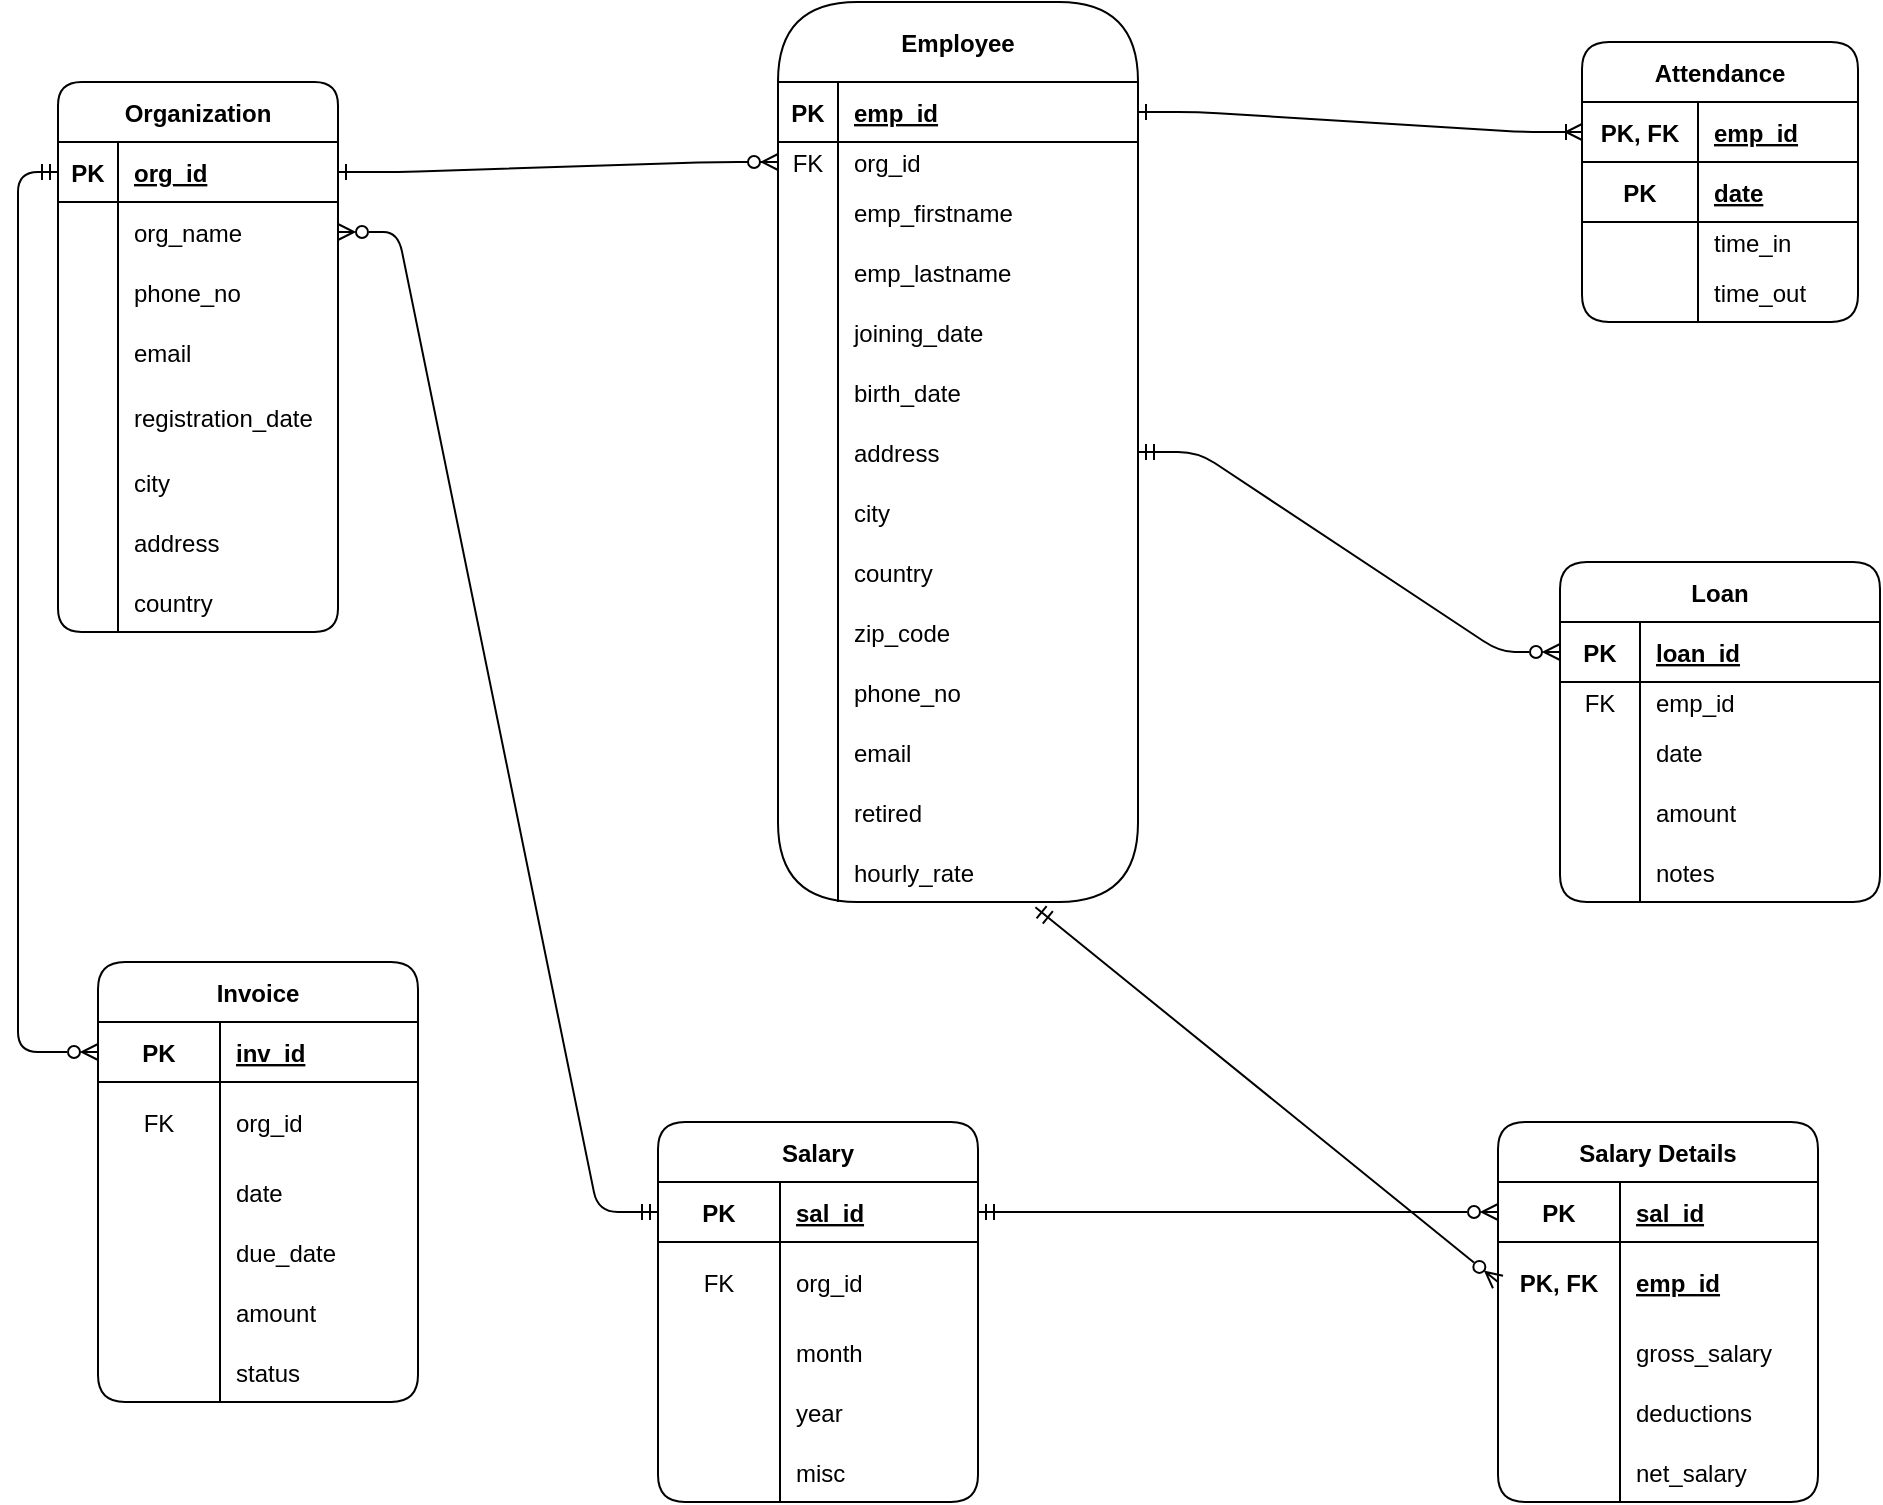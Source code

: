 <mxfile>
    <diagram id="R2lEEEUBdFMjLlhIrx00" name="Page-1">
        <mxGraphModel dx="1480" dy="910" grid="1" gridSize="20" guides="1" tooltips="1" connect="1" arrows="1" fold="1" page="1" pageScale="1" pageWidth="1100" pageHeight="850" background="none" math="0" shadow="0" extFonts="Permanent Marker^https://fonts.googleapis.com/css?family=Permanent+Marker">
            <root>
                <mxCell id="0"/>
                <mxCell id="1" parent="0"/>
                <mxCell id="C-vyLk0tnHw3VtMMgP7b-1" value="" style="endArrow=ERzeroToMany;startArrow=ERone;endFill=1;startFill=0;rounded=1;edgeStyle=entityRelationEdgeStyle;" parent="1" source="C-vyLk0tnHw3VtMMgP7b-24" target="C-vyLk0tnHw3VtMMgP7b-6" edge="1">
                    <mxGeometry width="100" height="100" relative="1" as="geometry">
                        <mxPoint x="340" y="720" as="sourcePoint"/>
                        <mxPoint x="440" y="620" as="targetPoint"/>
                    </mxGeometry>
                </mxCell>
                <object label="Employee" emp_lastname="" id="C-vyLk0tnHw3VtMMgP7b-2">
                    <mxCell style="shape=table;startSize=40;container=1;collapsible=1;childLayout=tableLayout;fixedRows=1;rowLines=0;fontStyle=1;align=center;resizeLast=1;rounded=1;arcSize=33;" parent="1" vertex="1">
                        <mxGeometry x="400" y="60" width="180" height="450" as="geometry">
                            <mxRectangle x="370" y="120" width="150" height="40" as="alternateBounds"/>
                        </mxGeometry>
                    </mxCell>
                </object>
                <mxCell id="C-vyLk0tnHw3VtMMgP7b-3" value="" style="shape=partialRectangle;collapsible=0;dropTarget=0;pointerEvents=0;fillColor=none;points=[[0,0.5],[1,0.5]];portConstraint=eastwest;top=0;left=0;right=0;bottom=1;rounded=1;" parent="C-vyLk0tnHw3VtMMgP7b-2" vertex="1">
                    <mxGeometry y="40" width="180" height="30" as="geometry"/>
                </mxCell>
                <mxCell id="C-vyLk0tnHw3VtMMgP7b-4" value="PK" style="shape=partialRectangle;overflow=hidden;connectable=0;fillColor=none;top=0;left=0;bottom=0;right=0;fontStyle=1;rounded=1;" parent="C-vyLk0tnHw3VtMMgP7b-3" vertex="1">
                    <mxGeometry width="30" height="30" as="geometry">
                        <mxRectangle width="30" height="30" as="alternateBounds"/>
                    </mxGeometry>
                </mxCell>
                <mxCell id="C-vyLk0tnHw3VtMMgP7b-5" value="emp_id" style="shape=partialRectangle;overflow=hidden;connectable=0;fillColor=none;top=0;left=0;bottom=0;right=0;align=left;spacingLeft=6;fontStyle=5;rounded=1;" parent="C-vyLk0tnHw3VtMMgP7b-3" vertex="1">
                    <mxGeometry x="30" width="150" height="30" as="geometry">
                        <mxRectangle width="150" height="30" as="alternateBounds"/>
                    </mxGeometry>
                </mxCell>
                <mxCell id="C-vyLk0tnHw3VtMMgP7b-6" value="" style="shape=partialRectangle;collapsible=0;dropTarget=0;pointerEvents=0;fillColor=none;points=[[0,0.5],[1,0.5]];portConstraint=eastwest;top=0;left=0;right=0;bottom=0;rounded=1;" parent="C-vyLk0tnHw3VtMMgP7b-2" vertex="1">
                    <mxGeometry y="70" width="180" height="20" as="geometry"/>
                </mxCell>
                <mxCell id="C-vyLk0tnHw3VtMMgP7b-7" value="FK" style="shape=partialRectangle;overflow=hidden;connectable=0;fillColor=none;top=0;left=0;bottom=0;right=0;rounded=1;" parent="C-vyLk0tnHw3VtMMgP7b-6" vertex="1">
                    <mxGeometry width="30" height="20" as="geometry">
                        <mxRectangle width="30" height="20" as="alternateBounds"/>
                    </mxGeometry>
                </mxCell>
                <mxCell id="C-vyLk0tnHw3VtMMgP7b-8" value="org_id" style="shape=partialRectangle;overflow=hidden;connectable=0;fillColor=none;top=0;left=0;bottom=0;right=0;align=left;spacingLeft=6;rounded=1;" parent="C-vyLk0tnHw3VtMMgP7b-6" vertex="1">
                    <mxGeometry x="30" width="150" height="20" as="geometry">
                        <mxRectangle width="150" height="20" as="alternateBounds"/>
                    </mxGeometry>
                </mxCell>
                <mxCell id="C-vyLk0tnHw3VtMMgP7b-9" value="" style="shape=partialRectangle;collapsible=0;dropTarget=0;pointerEvents=0;fillColor=none;points=[[0,0.5],[1,0.5]];portConstraint=eastwest;top=0;left=0;right=0;bottom=0;rounded=1;" parent="C-vyLk0tnHw3VtMMgP7b-2" vertex="1">
                    <mxGeometry y="90" width="180" height="30" as="geometry"/>
                </mxCell>
                <mxCell id="C-vyLk0tnHw3VtMMgP7b-10" value="" style="shape=partialRectangle;overflow=hidden;connectable=0;fillColor=none;top=0;left=0;bottom=0;right=0;rounded=1;" parent="C-vyLk0tnHw3VtMMgP7b-9" vertex="1">
                    <mxGeometry width="30" height="30" as="geometry">
                        <mxRectangle width="30" height="30" as="alternateBounds"/>
                    </mxGeometry>
                </mxCell>
                <mxCell id="C-vyLk0tnHw3VtMMgP7b-11" value="emp_firstname" style="shape=partialRectangle;overflow=hidden;connectable=0;fillColor=none;top=0;left=0;bottom=0;right=0;align=left;spacingLeft=6;rounded=1;" parent="C-vyLk0tnHw3VtMMgP7b-9" vertex="1">
                    <mxGeometry x="30" width="150" height="30" as="geometry">
                        <mxRectangle width="150" height="30" as="alternateBounds"/>
                    </mxGeometry>
                </mxCell>
                <mxCell id="13" value="" style="shape=partialRectangle;collapsible=0;dropTarget=0;pointerEvents=0;fillColor=none;points=[[0,0.5],[1,0.5]];portConstraint=eastwest;top=0;left=0;right=0;bottom=0;rounded=1;" parent="C-vyLk0tnHw3VtMMgP7b-2" vertex="1">
                    <mxGeometry y="120" width="180" height="30" as="geometry"/>
                </mxCell>
                <mxCell id="14" value="" style="shape=partialRectangle;overflow=hidden;connectable=0;fillColor=none;top=0;left=0;bottom=0;right=0;rounded=1;" parent="13" vertex="1">
                    <mxGeometry width="30" height="30" as="geometry">
                        <mxRectangle width="30" height="30" as="alternateBounds"/>
                    </mxGeometry>
                </mxCell>
                <mxCell id="15" value="emp_lastname" style="shape=partialRectangle;overflow=hidden;connectable=0;fillColor=none;top=0;left=0;bottom=0;right=0;align=left;spacingLeft=6;rounded=1;" parent="13" vertex="1">
                    <mxGeometry x="30" width="150" height="30" as="geometry">
                        <mxRectangle width="150" height="30" as="alternateBounds"/>
                    </mxGeometry>
                </mxCell>
                <mxCell id="16" value="" style="shape=partialRectangle;collapsible=0;dropTarget=0;pointerEvents=0;fillColor=none;points=[[0,0.5],[1,0.5]];portConstraint=eastwest;top=0;left=0;right=0;bottom=0;rounded=1;" parent="C-vyLk0tnHw3VtMMgP7b-2" vertex="1">
                    <mxGeometry y="150" width="180" height="30" as="geometry"/>
                </mxCell>
                <mxCell id="17" value="" style="shape=partialRectangle;overflow=hidden;connectable=0;fillColor=none;top=0;left=0;bottom=0;right=0;rounded=1;" parent="16" vertex="1">
                    <mxGeometry width="30" height="30" as="geometry">
                        <mxRectangle width="30" height="30" as="alternateBounds"/>
                    </mxGeometry>
                </mxCell>
                <mxCell id="18" value="joining_date" style="shape=partialRectangle;overflow=hidden;connectable=0;fillColor=none;top=0;left=0;bottom=0;right=0;align=left;spacingLeft=6;rounded=1;" parent="16" vertex="1">
                    <mxGeometry x="30" width="150" height="30" as="geometry">
                        <mxRectangle width="150" height="30" as="alternateBounds"/>
                    </mxGeometry>
                </mxCell>
                <mxCell id="19" value="" style="shape=partialRectangle;collapsible=0;dropTarget=0;pointerEvents=0;fillColor=none;points=[[0,0.5],[1,0.5]];portConstraint=eastwest;top=0;left=0;right=0;bottom=0;rounded=1;" parent="C-vyLk0tnHw3VtMMgP7b-2" vertex="1">
                    <mxGeometry y="180" width="180" height="30" as="geometry"/>
                </mxCell>
                <mxCell id="20" value="" style="shape=partialRectangle;overflow=hidden;connectable=0;fillColor=none;top=0;left=0;bottom=0;right=0;rounded=1;" parent="19" vertex="1">
                    <mxGeometry width="30" height="30" as="geometry">
                        <mxRectangle width="30" height="30" as="alternateBounds"/>
                    </mxGeometry>
                </mxCell>
                <mxCell id="21" value="birth_date" style="shape=partialRectangle;overflow=hidden;connectable=0;fillColor=none;top=0;left=0;bottom=0;right=0;align=left;spacingLeft=6;rounded=1;" parent="19" vertex="1">
                    <mxGeometry x="30" width="150" height="30" as="geometry">
                        <mxRectangle width="150" height="30" as="alternateBounds"/>
                    </mxGeometry>
                </mxCell>
                <mxCell id="22" value="" style="shape=partialRectangle;collapsible=0;dropTarget=0;pointerEvents=0;fillColor=none;points=[[0,0.5],[1,0.5]];portConstraint=eastwest;top=0;left=0;right=0;bottom=0;rounded=1;" parent="C-vyLk0tnHw3VtMMgP7b-2" vertex="1">
                    <mxGeometry y="210" width="180" height="30" as="geometry"/>
                </mxCell>
                <mxCell id="23" value="" style="shape=partialRectangle;overflow=hidden;connectable=0;fillColor=none;top=0;left=0;bottom=0;right=0;rounded=1;" parent="22" vertex="1">
                    <mxGeometry width="30" height="30" as="geometry">
                        <mxRectangle width="30" height="30" as="alternateBounds"/>
                    </mxGeometry>
                </mxCell>
                <mxCell id="24" value="address" style="shape=partialRectangle;overflow=hidden;connectable=0;fillColor=none;top=0;left=0;bottom=0;right=0;align=left;spacingLeft=6;rounded=1;" parent="22" vertex="1">
                    <mxGeometry x="30" width="150" height="30" as="geometry">
                        <mxRectangle width="150" height="30" as="alternateBounds"/>
                    </mxGeometry>
                </mxCell>
                <mxCell id="25" value="" style="shape=partialRectangle;collapsible=0;dropTarget=0;pointerEvents=0;fillColor=none;points=[[0,0.5],[1,0.5]];portConstraint=eastwest;top=0;left=0;right=0;bottom=0;rounded=1;" parent="C-vyLk0tnHw3VtMMgP7b-2" vertex="1">
                    <mxGeometry y="240" width="180" height="30" as="geometry"/>
                </mxCell>
                <mxCell id="26" value="" style="shape=partialRectangle;overflow=hidden;connectable=0;fillColor=none;top=0;left=0;bottom=0;right=0;rounded=1;" parent="25" vertex="1">
                    <mxGeometry width="30" height="30" as="geometry">
                        <mxRectangle width="30" height="30" as="alternateBounds"/>
                    </mxGeometry>
                </mxCell>
                <mxCell id="27" value="city" style="shape=partialRectangle;overflow=hidden;connectable=0;fillColor=none;top=0;left=0;bottom=0;right=0;align=left;spacingLeft=6;rounded=1;" parent="25" vertex="1">
                    <mxGeometry x="30" width="150" height="30" as="geometry">
                        <mxRectangle width="150" height="30" as="alternateBounds"/>
                    </mxGeometry>
                </mxCell>
                <mxCell id="28" value="" style="shape=partialRectangle;collapsible=0;dropTarget=0;pointerEvents=0;fillColor=none;points=[[0,0.5],[1,0.5]];portConstraint=eastwest;top=0;left=0;right=0;bottom=0;rounded=1;" parent="C-vyLk0tnHw3VtMMgP7b-2" vertex="1">
                    <mxGeometry y="270" width="180" height="30" as="geometry"/>
                </mxCell>
                <mxCell id="29" value="" style="shape=partialRectangle;overflow=hidden;connectable=0;fillColor=none;top=0;left=0;bottom=0;right=0;rounded=1;" parent="28" vertex="1">
                    <mxGeometry width="30" height="30" as="geometry">
                        <mxRectangle width="30" height="30" as="alternateBounds"/>
                    </mxGeometry>
                </mxCell>
                <mxCell id="30" value="country" style="shape=partialRectangle;overflow=hidden;connectable=0;fillColor=none;top=0;left=0;bottom=0;right=0;align=left;spacingLeft=6;rounded=1;" parent="28" vertex="1">
                    <mxGeometry x="30" width="150" height="30" as="geometry">
                        <mxRectangle width="150" height="30" as="alternateBounds"/>
                    </mxGeometry>
                </mxCell>
                <mxCell id="31" value="" style="shape=partialRectangle;collapsible=0;dropTarget=0;pointerEvents=0;fillColor=none;points=[[0,0.5],[1,0.5]];portConstraint=eastwest;top=0;left=0;right=0;bottom=0;rounded=1;" parent="C-vyLk0tnHw3VtMMgP7b-2" vertex="1">
                    <mxGeometry y="300" width="180" height="30" as="geometry"/>
                </mxCell>
                <mxCell id="32" value="" style="shape=partialRectangle;overflow=hidden;connectable=0;fillColor=none;top=0;left=0;bottom=0;right=0;rounded=1;" parent="31" vertex="1">
                    <mxGeometry width="30" height="30" as="geometry">
                        <mxRectangle width="30" height="30" as="alternateBounds"/>
                    </mxGeometry>
                </mxCell>
                <mxCell id="33" value="zip_code" style="shape=partialRectangle;overflow=hidden;connectable=0;fillColor=none;top=0;left=0;bottom=0;right=0;align=left;spacingLeft=6;rounded=1;" parent="31" vertex="1">
                    <mxGeometry x="30" width="150" height="30" as="geometry">
                        <mxRectangle width="150" height="30" as="alternateBounds"/>
                    </mxGeometry>
                </mxCell>
                <mxCell id="50" style="shape=partialRectangle;collapsible=0;dropTarget=0;pointerEvents=0;fillColor=none;points=[[0,0.5],[1,0.5]];portConstraint=eastwest;top=0;left=0;right=0;bottom=0;rounded=1;" parent="C-vyLk0tnHw3VtMMgP7b-2" vertex="1">
                    <mxGeometry y="330" width="180" height="30" as="geometry"/>
                </mxCell>
                <mxCell id="51" style="shape=partialRectangle;overflow=hidden;connectable=0;fillColor=none;top=0;left=0;bottom=0;right=0;rounded=1;" parent="50" vertex="1">
                    <mxGeometry width="30" height="30" as="geometry">
                        <mxRectangle width="30" height="30" as="alternateBounds"/>
                    </mxGeometry>
                </mxCell>
                <mxCell id="52" value="phone_no" style="shape=partialRectangle;overflow=hidden;connectable=0;fillColor=none;top=0;left=0;bottom=0;right=0;align=left;spacingLeft=6;rounded=1;" parent="50" vertex="1">
                    <mxGeometry x="30" width="150" height="30" as="geometry">
                        <mxRectangle width="150" height="30" as="alternateBounds"/>
                    </mxGeometry>
                </mxCell>
                <mxCell id="53" style="shape=partialRectangle;collapsible=0;dropTarget=0;pointerEvents=0;fillColor=none;points=[[0,0.5],[1,0.5]];portConstraint=eastwest;top=0;left=0;right=0;bottom=0;rounded=1;" parent="C-vyLk0tnHw3VtMMgP7b-2" vertex="1">
                    <mxGeometry y="360" width="180" height="30" as="geometry"/>
                </mxCell>
                <mxCell id="54" style="shape=partialRectangle;overflow=hidden;connectable=0;fillColor=none;top=0;left=0;bottom=0;right=0;rounded=1;" parent="53" vertex="1">
                    <mxGeometry width="30" height="30" as="geometry">
                        <mxRectangle width="30" height="30" as="alternateBounds"/>
                    </mxGeometry>
                </mxCell>
                <mxCell id="55" value="email" style="shape=partialRectangle;overflow=hidden;connectable=0;fillColor=none;top=0;left=0;bottom=0;right=0;align=left;spacingLeft=6;rounded=1;" parent="53" vertex="1">
                    <mxGeometry x="30" width="150" height="30" as="geometry">
                        <mxRectangle width="150" height="30" as="alternateBounds"/>
                    </mxGeometry>
                </mxCell>
                <mxCell id="68" style="shape=partialRectangle;collapsible=0;dropTarget=0;pointerEvents=0;fillColor=none;points=[[0,0.5],[1,0.5]];portConstraint=eastwest;top=0;left=0;right=0;bottom=0;rounded=1;" parent="C-vyLk0tnHw3VtMMgP7b-2" vertex="1">
                    <mxGeometry y="390" width="180" height="30" as="geometry"/>
                </mxCell>
                <mxCell id="69" style="shape=partialRectangle;overflow=hidden;connectable=0;fillColor=none;top=0;left=0;bottom=0;right=0;rounded=1;" parent="68" vertex="1">
                    <mxGeometry width="30" height="30" as="geometry">
                        <mxRectangle width="30" height="30" as="alternateBounds"/>
                    </mxGeometry>
                </mxCell>
                <mxCell id="70" value="retired" style="shape=partialRectangle;overflow=hidden;connectable=0;fillColor=none;top=0;left=0;bottom=0;right=0;align=left;spacingLeft=6;rounded=1;flipH=1;flipV=1;" parent="68" vertex="1">
                    <mxGeometry x="30" width="150" height="30" as="geometry">
                        <mxRectangle width="150" height="30" as="alternateBounds"/>
                    </mxGeometry>
                </mxCell>
                <mxCell id="34" value="" style="shape=partialRectangle;collapsible=0;dropTarget=0;pointerEvents=0;fillColor=none;points=[[0,0.5],[1,0.5]];portConstraint=eastwest;top=0;left=0;right=0;bottom=0;rounded=1;" parent="C-vyLk0tnHw3VtMMgP7b-2" vertex="1">
                    <mxGeometry y="420" width="180" height="30" as="geometry"/>
                </mxCell>
                <mxCell id="35" value="" style="shape=partialRectangle;overflow=hidden;connectable=0;fillColor=none;top=0;left=0;bottom=0;right=0;rounded=1;" parent="34" vertex="1">
                    <mxGeometry width="30" height="30" as="geometry">
                        <mxRectangle width="30" height="30" as="alternateBounds"/>
                    </mxGeometry>
                </mxCell>
                <mxCell id="36" value="hourly_rate" style="shape=partialRectangle;overflow=hidden;connectable=0;fillColor=none;top=0;left=0;bottom=0;right=0;align=left;spacingLeft=6;rounded=1;flipH=1;flipV=1;" parent="34" vertex="1">
                    <mxGeometry x="30" width="150" height="30" as="geometry">
                        <mxRectangle width="150" height="30" as="alternateBounds"/>
                    </mxGeometry>
                </mxCell>
                <mxCell id="C-vyLk0tnHw3VtMMgP7b-23" value="Organization" style="shape=table;startSize=30;container=1;collapsible=1;childLayout=tableLayout;fixedRows=1;rowLines=0;fontStyle=1;align=center;resizeLast=1;rounded=1;arcSize=13;" parent="1" vertex="1">
                    <mxGeometry x="40" y="100" width="140" height="275" as="geometry">
                        <mxRectangle x="40" y="180" width="110" height="30" as="alternateBounds"/>
                    </mxGeometry>
                </mxCell>
                <mxCell id="C-vyLk0tnHw3VtMMgP7b-24" value="" style="shape=partialRectangle;collapsible=0;dropTarget=0;pointerEvents=0;fillColor=none;points=[[0,0.5],[1,0.5]];portConstraint=eastwest;top=0;left=0;right=0;bottom=1;rounded=1;" parent="C-vyLk0tnHw3VtMMgP7b-23" vertex="1">
                    <mxGeometry y="30" width="140" height="30" as="geometry"/>
                </mxCell>
                <mxCell id="C-vyLk0tnHw3VtMMgP7b-25" value="PK" style="shape=partialRectangle;overflow=hidden;connectable=0;fillColor=none;top=0;left=0;bottom=0;right=0;fontStyle=1;rounded=1;" parent="C-vyLk0tnHw3VtMMgP7b-24" vertex="1">
                    <mxGeometry width="30" height="30" as="geometry">
                        <mxRectangle width="30" height="30" as="alternateBounds"/>
                    </mxGeometry>
                </mxCell>
                <mxCell id="C-vyLk0tnHw3VtMMgP7b-26" value="org_id" style="shape=partialRectangle;overflow=hidden;connectable=0;fillColor=none;top=0;left=0;bottom=0;right=0;align=left;spacingLeft=6;fontStyle=5;rounded=1;" parent="C-vyLk0tnHw3VtMMgP7b-24" vertex="1">
                    <mxGeometry x="30" width="110" height="30" as="geometry">
                        <mxRectangle width="110" height="30" as="alternateBounds"/>
                    </mxGeometry>
                </mxCell>
                <mxCell id="C-vyLk0tnHw3VtMMgP7b-27" value="" style="shape=partialRectangle;collapsible=0;dropTarget=0;pointerEvents=0;fillColor=none;points=[[0,0.5],[1,0.5]];portConstraint=eastwest;top=0;left=0;right=0;bottom=0;rounded=1;" parent="C-vyLk0tnHw3VtMMgP7b-23" vertex="1">
                    <mxGeometry y="60" width="140" height="30" as="geometry"/>
                </mxCell>
                <mxCell id="C-vyLk0tnHw3VtMMgP7b-28" value="" style="shape=partialRectangle;overflow=hidden;connectable=0;fillColor=none;top=0;left=0;bottom=0;right=0;rounded=1;" parent="C-vyLk0tnHw3VtMMgP7b-27" vertex="1">
                    <mxGeometry width="30" height="30" as="geometry">
                        <mxRectangle width="30" height="30" as="alternateBounds"/>
                    </mxGeometry>
                </mxCell>
                <mxCell id="C-vyLk0tnHw3VtMMgP7b-29" value="org_name" style="shape=partialRectangle;overflow=hidden;connectable=0;fillColor=none;top=0;left=0;bottom=0;right=0;align=left;spacingLeft=6;rounded=1;" parent="C-vyLk0tnHw3VtMMgP7b-27" vertex="1">
                    <mxGeometry x="30" width="110" height="30" as="geometry">
                        <mxRectangle width="110" height="30" as="alternateBounds"/>
                    </mxGeometry>
                </mxCell>
                <mxCell id="56" style="shape=partialRectangle;collapsible=0;dropTarget=0;pointerEvents=0;fillColor=none;points=[[0,0.5],[1,0.5]];portConstraint=eastwest;top=0;left=0;right=0;bottom=0;rounded=1;" parent="C-vyLk0tnHw3VtMMgP7b-23" vertex="1">
                    <mxGeometry y="90" width="140" height="30" as="geometry"/>
                </mxCell>
                <mxCell id="57" style="shape=partialRectangle;overflow=hidden;connectable=0;fillColor=none;top=0;left=0;bottom=0;right=0;rounded=1;" parent="56" vertex="1">
                    <mxGeometry width="30" height="30" as="geometry">
                        <mxRectangle width="30" height="30" as="alternateBounds"/>
                    </mxGeometry>
                </mxCell>
                <mxCell id="58" value="phone_no" style="shape=partialRectangle;overflow=hidden;connectable=0;fillColor=none;top=0;left=0;bottom=0;right=0;align=left;spacingLeft=6;rounded=1;" parent="56" vertex="1">
                    <mxGeometry x="30" width="110" height="30" as="geometry">
                        <mxRectangle width="110" height="30" as="alternateBounds"/>
                    </mxGeometry>
                </mxCell>
                <mxCell id="59" style="shape=partialRectangle;collapsible=0;dropTarget=0;pointerEvents=0;fillColor=none;points=[[0,0.5],[1,0.5]];portConstraint=eastwest;top=0;left=0;right=0;bottom=0;rounded=1;" parent="C-vyLk0tnHw3VtMMgP7b-23" vertex="1">
                    <mxGeometry y="120" width="140" height="30" as="geometry"/>
                </mxCell>
                <mxCell id="60" style="shape=partialRectangle;overflow=hidden;connectable=0;fillColor=none;top=0;left=0;bottom=0;right=0;rounded=1;" parent="59" vertex="1">
                    <mxGeometry width="30" height="30" as="geometry">
                        <mxRectangle width="30" height="30" as="alternateBounds"/>
                    </mxGeometry>
                </mxCell>
                <mxCell id="61" value="email" style="shape=partialRectangle;overflow=hidden;connectable=0;fillColor=none;top=0;left=0;bottom=0;right=0;align=left;spacingLeft=6;rounded=1;" parent="59" vertex="1">
                    <mxGeometry x="30" width="110" height="30" as="geometry">
                        <mxRectangle width="110" height="30" as="alternateBounds"/>
                    </mxGeometry>
                </mxCell>
                <mxCell id="62" style="shape=partialRectangle;collapsible=0;dropTarget=0;pointerEvents=0;fillColor=none;points=[[0,0.5],[1,0.5]];portConstraint=eastwest;top=0;left=0;right=0;bottom=0;rounded=1;" parent="C-vyLk0tnHw3VtMMgP7b-23" vertex="1">
                    <mxGeometry y="150" width="140" height="35" as="geometry"/>
                </mxCell>
                <mxCell id="63" style="shape=partialRectangle;overflow=hidden;connectable=0;fillColor=none;top=0;left=0;bottom=0;right=0;rounded=1;" parent="62" vertex="1">
                    <mxGeometry width="30" height="35" as="geometry">
                        <mxRectangle width="30" height="35" as="alternateBounds"/>
                    </mxGeometry>
                </mxCell>
                <mxCell id="64" value="registration_date" style="shape=partialRectangle;overflow=hidden;connectable=0;fillColor=none;top=0;left=0;bottom=0;right=0;align=left;spacingLeft=6;rounded=1;" parent="62" vertex="1">
                    <mxGeometry x="30" width="110" height="35" as="geometry">
                        <mxRectangle width="110" height="35" as="alternateBounds"/>
                    </mxGeometry>
                </mxCell>
                <mxCell id="65" style="shape=partialRectangle;collapsible=0;dropTarget=0;pointerEvents=0;fillColor=none;points=[[0,0.5],[1,0.5]];portConstraint=eastwest;top=0;left=0;right=0;bottom=0;rounded=1;" parent="C-vyLk0tnHw3VtMMgP7b-23" vertex="1">
                    <mxGeometry y="185" width="140" height="30" as="geometry"/>
                </mxCell>
                <mxCell id="66" style="shape=partialRectangle;overflow=hidden;connectable=0;fillColor=none;top=0;left=0;bottom=0;right=0;rounded=1;" parent="65" vertex="1">
                    <mxGeometry width="30" height="30" as="geometry">
                        <mxRectangle width="30" height="30" as="alternateBounds"/>
                    </mxGeometry>
                </mxCell>
                <mxCell id="67" value="city" style="shape=partialRectangle;overflow=hidden;connectable=0;fillColor=none;top=0;left=0;bottom=0;right=0;align=left;spacingLeft=6;rounded=1;" parent="65" vertex="1">
                    <mxGeometry x="30" width="110" height="30" as="geometry">
                        <mxRectangle width="110" height="30" as="alternateBounds"/>
                    </mxGeometry>
                </mxCell>
                <mxCell id="44" style="shape=partialRectangle;collapsible=0;dropTarget=0;pointerEvents=0;fillColor=none;points=[[0,0.5],[1,0.5]];portConstraint=eastwest;top=0;left=0;right=0;bottom=0;rounded=1;" parent="C-vyLk0tnHw3VtMMgP7b-23" vertex="1">
                    <mxGeometry y="215" width="140" height="30" as="geometry"/>
                </mxCell>
                <mxCell id="45" style="shape=partialRectangle;overflow=hidden;connectable=0;fillColor=none;top=0;left=0;bottom=0;right=0;rounded=1;" parent="44" vertex="1">
                    <mxGeometry width="30" height="30" as="geometry">
                        <mxRectangle width="30" height="30" as="alternateBounds"/>
                    </mxGeometry>
                </mxCell>
                <mxCell id="46" value="address" style="shape=partialRectangle;overflow=hidden;connectable=0;fillColor=none;top=0;left=0;bottom=0;right=0;align=left;spacingLeft=6;rounded=1;" parent="44" vertex="1">
                    <mxGeometry x="30" width="110" height="30" as="geometry">
                        <mxRectangle width="110" height="30" as="alternateBounds"/>
                    </mxGeometry>
                </mxCell>
                <mxCell id="71" style="shape=partialRectangle;collapsible=0;dropTarget=0;pointerEvents=0;fillColor=none;points=[[0,0.5],[1,0.5]];portConstraint=eastwest;top=0;left=0;right=0;bottom=0;rounded=1;" parent="C-vyLk0tnHw3VtMMgP7b-23" vertex="1">
                    <mxGeometry y="245" width="140" height="30" as="geometry"/>
                </mxCell>
                <mxCell id="72" style="shape=partialRectangle;overflow=hidden;connectable=0;fillColor=none;top=0;left=0;bottom=0;right=0;rounded=1;" parent="71" vertex="1">
                    <mxGeometry width="30" height="30" as="geometry">
                        <mxRectangle width="30" height="30" as="alternateBounds"/>
                    </mxGeometry>
                </mxCell>
                <mxCell id="73" value="country" style="shape=partialRectangle;overflow=hidden;connectable=0;fillColor=none;top=0;left=0;bottom=0;right=0;align=left;spacingLeft=6;rounded=1;" parent="71" vertex="1">
                    <mxGeometry x="30" width="110" height="30" as="geometry">
                        <mxRectangle width="110" height="30" as="alternateBounds"/>
                    </mxGeometry>
                </mxCell>
                <mxCell id="114" value="Attendance" style="shape=table;startSize=30;container=1;collapsible=1;childLayout=tableLayout;fixedRows=1;rowLines=0;fontStyle=1;align=center;resizeLast=1;rounded=1;" parent="1" vertex="1">
                    <mxGeometry x="802" y="80" width="138" height="140" as="geometry">
                        <mxRectangle x="30" y="90" width="110" height="30" as="alternateBounds"/>
                    </mxGeometry>
                </mxCell>
                <mxCell id="211" value="" style="shape=partialRectangle;collapsible=0;dropTarget=0;pointerEvents=0;fillColor=none;points=[[0,0.5],[1,0.5]];portConstraint=eastwest;top=0;left=0;right=0;bottom=1;rounded=1;" parent="114" vertex="1">
                    <mxGeometry y="30" width="138" height="30" as="geometry"/>
                </mxCell>
                <mxCell id="212" value="PK, FK" style="shape=partialRectangle;overflow=hidden;connectable=0;fillColor=none;top=0;left=0;bottom=0;right=0;fontStyle=1;rounded=1;" parent="211" vertex="1">
                    <mxGeometry width="58" height="30" as="geometry">
                        <mxRectangle width="58" height="30" as="alternateBounds"/>
                    </mxGeometry>
                </mxCell>
                <mxCell id="213" value="emp_id" style="shape=partialRectangle;overflow=hidden;connectable=0;fillColor=none;top=0;left=0;bottom=0;right=0;align=left;spacingLeft=6;fontStyle=5;rounded=1;" parent="211" vertex="1">
                    <mxGeometry x="58" width="80" height="30" as="geometry">
                        <mxRectangle width="80" height="30" as="alternateBounds"/>
                    </mxGeometry>
                </mxCell>
                <mxCell id="115" value="" style="shape=partialRectangle;collapsible=0;dropTarget=0;pointerEvents=0;fillColor=none;points=[[0,0.5],[1,0.5]];portConstraint=eastwest;top=0;left=0;right=0;bottom=1;rounded=1;" parent="114" vertex="1">
                    <mxGeometry y="60" width="138" height="30" as="geometry"/>
                </mxCell>
                <mxCell id="116" value="PK" style="shape=partialRectangle;overflow=hidden;connectable=0;fillColor=none;top=0;left=0;bottom=0;right=0;fontStyle=1;rounded=1;" parent="115" vertex="1">
                    <mxGeometry width="58" height="30" as="geometry">
                        <mxRectangle width="58" height="30" as="alternateBounds"/>
                    </mxGeometry>
                </mxCell>
                <mxCell id="117" value="date" style="shape=partialRectangle;overflow=hidden;connectable=0;fillColor=none;top=0;left=0;bottom=0;right=0;align=left;spacingLeft=6;fontStyle=5;rounded=1;" parent="115" vertex="1">
                    <mxGeometry x="58" width="80" height="30" as="geometry">
                        <mxRectangle width="80" height="30" as="alternateBounds"/>
                    </mxGeometry>
                </mxCell>
                <mxCell id="118" value="" style="shape=partialRectangle;collapsible=0;dropTarget=0;pointerEvents=0;fillColor=none;points=[[0,0.5],[1,0.5]];portConstraint=eastwest;top=0;left=0;right=0;bottom=0;rounded=1;" parent="114" vertex="1">
                    <mxGeometry y="90" width="138" height="20" as="geometry"/>
                </mxCell>
                <mxCell id="119" value="" style="shape=partialRectangle;overflow=hidden;connectable=0;fillColor=none;top=0;left=0;bottom=0;right=0;rounded=1;" parent="118" vertex="1">
                    <mxGeometry width="58" height="20" as="geometry">
                        <mxRectangle width="58" height="20" as="alternateBounds"/>
                    </mxGeometry>
                </mxCell>
                <mxCell id="120" value="time_in" style="shape=partialRectangle;overflow=hidden;connectable=0;fillColor=none;top=0;left=0;bottom=0;right=0;align=left;spacingLeft=6;rounded=1;" parent="118" vertex="1">
                    <mxGeometry x="58" width="80" height="20" as="geometry">
                        <mxRectangle width="80" height="20" as="alternateBounds"/>
                    </mxGeometry>
                </mxCell>
                <mxCell id="121" style="shape=partialRectangle;collapsible=0;dropTarget=0;pointerEvents=0;fillColor=none;points=[[0,0.5],[1,0.5]];portConstraint=eastwest;top=0;left=0;right=0;bottom=0;rounded=1;" parent="114" vertex="1">
                    <mxGeometry y="110" width="138" height="30" as="geometry"/>
                </mxCell>
                <mxCell id="122" style="shape=partialRectangle;overflow=hidden;connectable=0;fillColor=none;top=0;left=0;bottom=0;right=0;rounded=1;" parent="121" vertex="1">
                    <mxGeometry width="58" height="30" as="geometry">
                        <mxRectangle width="58" height="30" as="alternateBounds"/>
                    </mxGeometry>
                </mxCell>
                <mxCell id="123" value="time_out" style="shape=partialRectangle;overflow=hidden;connectable=0;fillColor=none;top=0;left=0;bottom=0;right=0;align=left;spacingLeft=6;rounded=1;" parent="121" vertex="1">
                    <mxGeometry x="58" width="80" height="30" as="geometry">
                        <mxRectangle width="80" height="30" as="alternateBounds"/>
                    </mxGeometry>
                </mxCell>
                <mxCell id="215" style="edgeStyle=entityRelationEdgeStyle;html=1;exitX=1;exitY=0.5;exitDx=0;exitDy=0;entryX=0;entryY=0.5;entryDx=0;entryDy=0;endArrow=ERoneToMany;endFill=0;startArrow=ERone;startFill=0;" parent="1" source="C-vyLk0tnHw3VtMMgP7b-3" target="211" edge="1">
                    <mxGeometry relative="1" as="geometry"/>
                </mxCell>
                <mxCell id="226" value="Loan" style="shape=table;startSize=30;container=1;collapsible=1;childLayout=tableLayout;fixedRows=1;rowLines=0;fontStyle=1;align=center;resizeLast=1;rounded=1;" parent="1" vertex="1">
                    <mxGeometry x="791" y="340" width="160" height="170" as="geometry">
                        <mxRectangle x="760" y="425" width="110" height="30" as="alternateBounds"/>
                    </mxGeometry>
                </mxCell>
                <mxCell id="227" value="" style="shape=partialRectangle;collapsible=0;dropTarget=0;pointerEvents=0;fillColor=none;points=[[0,0.5],[1,0.5]];portConstraint=eastwest;top=0;left=0;right=0;bottom=1;rounded=1;" parent="226" vertex="1">
                    <mxGeometry y="30" width="160" height="30" as="geometry"/>
                </mxCell>
                <mxCell id="228" value="PK" style="shape=partialRectangle;overflow=hidden;connectable=0;fillColor=none;top=0;left=0;bottom=0;right=0;fontStyle=1;rounded=1;" parent="227" vertex="1">
                    <mxGeometry width="40.0" height="30" as="geometry">
                        <mxRectangle width="40.0" height="30" as="alternateBounds"/>
                    </mxGeometry>
                </mxCell>
                <mxCell id="229" value="loan_id" style="shape=partialRectangle;overflow=hidden;connectable=0;fillColor=none;top=0;left=0;bottom=0;right=0;align=left;spacingLeft=6;fontStyle=5;rounded=1;" parent="227" vertex="1">
                    <mxGeometry x="40.0" width="120.0" height="30" as="geometry">
                        <mxRectangle width="120.0" height="30" as="alternateBounds"/>
                    </mxGeometry>
                </mxCell>
                <mxCell id="233" value="" style="shape=partialRectangle;collapsible=0;dropTarget=0;pointerEvents=0;fillColor=none;points=[[0,0.5],[1,0.5]];portConstraint=eastwest;top=0;left=0;right=0;bottom=0;rounded=1;" parent="226" vertex="1">
                    <mxGeometry y="60" width="160" height="20" as="geometry"/>
                </mxCell>
                <mxCell id="234" value="FK" style="shape=partialRectangle;overflow=hidden;connectable=0;fillColor=none;top=0;left=0;bottom=0;right=0;rounded=1;" parent="233" vertex="1">
                    <mxGeometry width="40.0" height="20" as="geometry">
                        <mxRectangle width="40.0" height="20" as="alternateBounds"/>
                    </mxGeometry>
                </mxCell>
                <mxCell id="235" value="emp_id" style="shape=partialRectangle;overflow=hidden;connectable=0;fillColor=none;top=0;left=0;bottom=0;right=0;align=left;spacingLeft=6;rounded=1;" parent="233" vertex="1">
                    <mxGeometry x="40.0" width="120.0" height="20" as="geometry">
                        <mxRectangle width="120.0" height="20" as="alternateBounds"/>
                    </mxGeometry>
                </mxCell>
                <mxCell id="236" style="shape=partialRectangle;collapsible=0;dropTarget=0;pointerEvents=0;fillColor=none;points=[[0,0.5],[1,0.5]];portConstraint=eastwest;top=0;left=0;right=0;bottom=0;rounded=1;" parent="226" vertex="1">
                    <mxGeometry y="80" width="160" height="30" as="geometry"/>
                </mxCell>
                <mxCell id="237" style="shape=partialRectangle;overflow=hidden;connectable=0;fillColor=none;top=0;left=0;bottom=0;right=0;rounded=1;" parent="236" vertex="1">
                    <mxGeometry width="40.0" height="30" as="geometry">
                        <mxRectangle width="40.0" height="30" as="alternateBounds"/>
                    </mxGeometry>
                </mxCell>
                <mxCell id="238" value="date" style="shape=partialRectangle;overflow=hidden;connectable=0;fillColor=none;top=0;left=0;bottom=0;right=0;align=left;spacingLeft=6;rounded=1;" parent="236" vertex="1">
                    <mxGeometry x="40.0" width="120.0" height="30" as="geometry">
                        <mxRectangle width="120.0" height="30" as="alternateBounds"/>
                    </mxGeometry>
                </mxCell>
                <mxCell id="239" style="shape=partialRectangle;collapsible=0;dropTarget=0;pointerEvents=0;fillColor=none;points=[[0,0.5],[1,0.5]];portConstraint=eastwest;top=0;left=0;right=0;bottom=0;rounded=1;" parent="226" vertex="1">
                    <mxGeometry y="110" width="160" height="30" as="geometry"/>
                </mxCell>
                <mxCell id="240" style="shape=partialRectangle;overflow=hidden;connectable=0;fillColor=none;top=0;left=0;bottom=0;right=0;rounded=1;" parent="239" vertex="1">
                    <mxGeometry width="40.0" height="30" as="geometry">
                        <mxRectangle width="40.0" height="30" as="alternateBounds"/>
                    </mxGeometry>
                </mxCell>
                <mxCell id="241" value="amount" style="shape=partialRectangle;overflow=hidden;connectable=0;fillColor=none;top=0;left=0;bottom=0;right=0;align=left;spacingLeft=6;rounded=1;" parent="239" vertex="1">
                    <mxGeometry x="40.0" width="120.0" height="30" as="geometry">
                        <mxRectangle width="120.0" height="30" as="alternateBounds"/>
                    </mxGeometry>
                </mxCell>
                <mxCell id="242" style="shape=partialRectangle;collapsible=0;dropTarget=0;pointerEvents=0;fillColor=none;points=[[0,0.5],[1,0.5]];portConstraint=eastwest;top=0;left=0;right=0;bottom=0;rounded=1;" parent="226" vertex="1">
                    <mxGeometry y="140" width="160" height="30" as="geometry"/>
                </mxCell>
                <mxCell id="243" style="shape=partialRectangle;overflow=hidden;connectable=0;fillColor=none;top=0;left=0;bottom=0;right=0;rounded=1;" parent="242" vertex="1">
                    <mxGeometry width="40.0" height="30" as="geometry">
                        <mxRectangle width="40.0" height="30" as="alternateBounds"/>
                    </mxGeometry>
                </mxCell>
                <mxCell id="244" value="notes" style="shape=partialRectangle;overflow=hidden;connectable=0;fillColor=none;top=0;left=0;bottom=0;right=0;align=left;spacingLeft=6;rounded=1;" parent="242" vertex="1">
                    <mxGeometry x="40.0" width="120.0" height="30" as="geometry">
                        <mxRectangle width="120.0" height="30" as="alternateBounds"/>
                    </mxGeometry>
                </mxCell>
                <mxCell id="250" style="edgeStyle=entityRelationEdgeStyle;html=1;entryX=1;entryY=0.5;entryDx=0;entryDy=0;startArrow=ERzeroToMany;startFill=0;endArrow=ERmandOne;endFill=0;" parent="1" source="227" target="22" edge="1">
                    <mxGeometry relative="1" as="geometry"/>
                </mxCell>
                <mxCell id="251" value="Salary" style="shape=table;startSize=30;container=1;collapsible=1;childLayout=tableLayout;fixedRows=1;rowLines=0;fontStyle=1;align=center;resizeLast=1;rounded=1;" parent="1" vertex="1">
                    <mxGeometry x="340" y="620" width="160" height="190" as="geometry">
                        <mxRectangle x="79" y="620" width="110" height="30" as="alternateBounds"/>
                    </mxGeometry>
                </mxCell>
                <mxCell id="252" value="" style="shape=partialRectangle;collapsible=0;dropTarget=0;pointerEvents=0;fillColor=none;points=[[0,0.5],[1,0.5]];portConstraint=eastwest;top=0;left=0;right=0;bottom=1;rounded=1;" parent="251" vertex="1">
                    <mxGeometry y="30" width="160" height="30" as="geometry"/>
                </mxCell>
                <mxCell id="253" value="PK" style="shape=partialRectangle;overflow=hidden;connectable=0;fillColor=none;top=0;left=0;bottom=0;right=0;fontStyle=1;rounded=1;" parent="252" vertex="1">
                    <mxGeometry width="61" height="30" as="geometry">
                        <mxRectangle width="61" height="30" as="alternateBounds"/>
                    </mxGeometry>
                </mxCell>
                <mxCell id="254" value="sal_id" style="shape=partialRectangle;overflow=hidden;connectable=0;fillColor=none;top=0;left=0;bottom=0;right=0;align=left;spacingLeft=6;fontStyle=5;rounded=1;" parent="252" vertex="1">
                    <mxGeometry x="61" width="99" height="30" as="geometry">
                        <mxRectangle width="99" height="30" as="alternateBounds"/>
                    </mxGeometry>
                </mxCell>
                <mxCell id="255" value="" style="shape=partialRectangle;collapsible=0;dropTarget=0;pointerEvents=0;fillColor=none;points=[[0,0.5],[1,0.5]];portConstraint=eastwest;top=0;left=0;right=0;bottom=0;rounded=1;" parent="251" vertex="1">
                    <mxGeometry y="60" width="160" height="40" as="geometry"/>
                </mxCell>
                <mxCell id="256" value="FK" style="shape=partialRectangle;overflow=hidden;connectable=0;fillColor=none;top=0;left=0;bottom=0;right=0;rounded=1;fontStyle=0" parent="255" vertex="1">
                    <mxGeometry width="61" height="40" as="geometry">
                        <mxRectangle width="61" height="40" as="alternateBounds"/>
                    </mxGeometry>
                </mxCell>
                <mxCell id="257" value="org_id" style="shape=partialRectangle;overflow=hidden;connectable=0;fillColor=none;top=0;left=0;bottom=0;right=0;align=left;spacingLeft=6;rounded=1;fontStyle=0" parent="255" vertex="1">
                    <mxGeometry x="61" width="99" height="40" as="geometry">
                        <mxRectangle width="99" height="40" as="alternateBounds"/>
                    </mxGeometry>
                </mxCell>
                <mxCell id="258" style="shape=partialRectangle;collapsible=0;dropTarget=0;pointerEvents=0;fillColor=none;points=[[0,0.5],[1,0.5]];portConstraint=eastwest;top=0;left=0;right=0;bottom=0;rounded=1;" parent="251" vertex="1">
                    <mxGeometry y="100" width="160" height="30" as="geometry"/>
                </mxCell>
                <mxCell id="259" style="shape=partialRectangle;overflow=hidden;connectable=0;fillColor=none;top=0;left=0;bottom=0;right=0;rounded=1;" parent="258" vertex="1">
                    <mxGeometry width="61" height="30" as="geometry">
                        <mxRectangle width="61" height="30" as="alternateBounds"/>
                    </mxGeometry>
                </mxCell>
                <mxCell id="260" value="month" style="shape=partialRectangle;overflow=hidden;connectable=0;fillColor=none;top=0;left=0;bottom=0;right=0;align=left;spacingLeft=6;rounded=1;" parent="258" vertex="1">
                    <mxGeometry x="61" width="99" height="30" as="geometry">
                        <mxRectangle width="99" height="30" as="alternateBounds"/>
                    </mxGeometry>
                </mxCell>
                <mxCell id="261" style="shape=partialRectangle;collapsible=0;dropTarget=0;pointerEvents=0;fillColor=none;points=[[0,0.5],[1,0.5]];portConstraint=eastwest;top=0;left=0;right=0;bottom=0;rounded=1;" parent="251" vertex="1">
                    <mxGeometry y="130" width="160" height="30" as="geometry"/>
                </mxCell>
                <mxCell id="262" style="shape=partialRectangle;overflow=hidden;connectable=0;fillColor=none;top=0;left=0;bottom=0;right=0;rounded=1;" parent="261" vertex="1">
                    <mxGeometry width="61" height="30" as="geometry">
                        <mxRectangle width="61" height="30" as="alternateBounds"/>
                    </mxGeometry>
                </mxCell>
                <mxCell id="263" value="year" style="shape=partialRectangle;overflow=hidden;connectable=0;fillColor=none;top=0;left=0;bottom=0;right=0;align=left;spacingLeft=6;rounded=1;" parent="261" vertex="1">
                    <mxGeometry x="61" width="99" height="30" as="geometry">
                        <mxRectangle width="99" height="30" as="alternateBounds"/>
                    </mxGeometry>
                </mxCell>
                <mxCell id="264" style="shape=partialRectangle;collapsible=0;dropTarget=0;pointerEvents=0;fillColor=none;points=[[0,0.5],[1,0.5]];portConstraint=eastwest;top=0;left=0;right=0;bottom=0;rounded=1;" parent="251" vertex="1">
                    <mxGeometry y="160" width="160" height="30" as="geometry"/>
                </mxCell>
                <mxCell id="265" style="shape=partialRectangle;overflow=hidden;connectable=0;fillColor=none;top=0;left=0;bottom=0;right=0;rounded=1;" parent="264" vertex="1">
                    <mxGeometry width="61" height="30" as="geometry">
                        <mxRectangle width="61" height="30" as="alternateBounds"/>
                    </mxGeometry>
                </mxCell>
                <mxCell id="266" value="misc" style="shape=partialRectangle;overflow=hidden;connectable=0;fillColor=none;top=0;left=0;bottom=0;right=0;align=left;spacingLeft=6;rounded=1;" parent="264" vertex="1">
                    <mxGeometry x="61" width="99" height="30" as="geometry">
                        <mxRectangle width="99" height="30" as="alternateBounds"/>
                    </mxGeometry>
                </mxCell>
                <mxCell id="284" style="edgeStyle=entityRelationEdgeStyle;html=1;entryX=0;entryY=0.5;entryDx=0;entryDy=0;startArrow=ERzeroToMany;startFill=0;endArrow=ERmandOne;endFill=0;" parent="1" source="C-vyLk0tnHw3VtMMgP7b-27" target="252" edge="1">
                    <mxGeometry relative="1" as="geometry"/>
                </mxCell>
                <mxCell id="285" value="Salary Details" style="shape=table;startSize=30;container=1;collapsible=1;childLayout=tableLayout;fixedRows=1;rowLines=0;fontStyle=1;align=center;resizeLast=1;rounded=1;" vertex="1" parent="1">
                    <mxGeometry x="760" y="620" width="160" height="190" as="geometry">
                        <mxRectangle x="79" y="620" width="110" height="30" as="alternateBounds"/>
                    </mxGeometry>
                </mxCell>
                <mxCell id="286" value="" style="shape=partialRectangle;collapsible=0;dropTarget=0;pointerEvents=0;fillColor=none;points=[[0,0.5],[1,0.5]];portConstraint=eastwest;top=0;left=0;right=0;bottom=1;rounded=1;" vertex="1" parent="285">
                    <mxGeometry y="30" width="160" height="30" as="geometry"/>
                </mxCell>
                <mxCell id="287" value="PK" style="shape=partialRectangle;overflow=hidden;connectable=0;fillColor=none;top=0;left=0;bottom=0;right=0;fontStyle=1;rounded=1;" vertex="1" parent="286">
                    <mxGeometry width="61" height="30" as="geometry">
                        <mxRectangle width="61" height="30" as="alternateBounds"/>
                    </mxGeometry>
                </mxCell>
                <mxCell id="288" value="sal_id" style="shape=partialRectangle;overflow=hidden;connectable=0;fillColor=none;top=0;left=0;bottom=0;right=0;align=left;spacingLeft=6;fontStyle=5;rounded=1;" vertex="1" parent="286">
                    <mxGeometry x="61" width="99" height="30" as="geometry">
                        <mxRectangle width="99" height="30" as="alternateBounds"/>
                    </mxGeometry>
                </mxCell>
                <mxCell id="289" value="" style="shape=partialRectangle;collapsible=0;dropTarget=0;pointerEvents=0;fillColor=none;points=[[0,0.5],[1,0.5]];portConstraint=eastwest;top=0;left=0;right=0;bottom=0;rounded=1;" vertex="1" parent="285">
                    <mxGeometry y="60" width="160" height="40" as="geometry"/>
                </mxCell>
                <mxCell id="290" value="PK, FK" style="shape=partialRectangle;overflow=hidden;connectable=0;fillColor=none;top=0;left=0;bottom=0;right=0;rounded=1;fontStyle=1" vertex="1" parent="289">
                    <mxGeometry width="61" height="40" as="geometry">
                        <mxRectangle width="61" height="40" as="alternateBounds"/>
                    </mxGeometry>
                </mxCell>
                <mxCell id="291" value="emp_id" style="shape=partialRectangle;overflow=hidden;connectable=0;fillColor=none;top=0;left=0;bottom=0;right=0;align=left;spacingLeft=6;rounded=1;fontStyle=5" vertex="1" parent="289">
                    <mxGeometry x="61" width="99" height="40" as="geometry">
                        <mxRectangle width="99" height="40" as="alternateBounds"/>
                    </mxGeometry>
                </mxCell>
                <mxCell id="292" style="shape=partialRectangle;collapsible=0;dropTarget=0;pointerEvents=0;fillColor=none;points=[[0,0.5],[1,0.5]];portConstraint=eastwest;top=0;left=0;right=0;bottom=0;rounded=1;" vertex="1" parent="285">
                    <mxGeometry y="100" width="160" height="30" as="geometry"/>
                </mxCell>
                <mxCell id="293" style="shape=partialRectangle;overflow=hidden;connectable=0;fillColor=none;top=0;left=0;bottom=0;right=0;rounded=1;" vertex="1" parent="292">
                    <mxGeometry width="61" height="30" as="geometry">
                        <mxRectangle width="61" height="30" as="alternateBounds"/>
                    </mxGeometry>
                </mxCell>
                <mxCell id="294" value="gross_salary" style="shape=partialRectangle;overflow=hidden;connectable=0;fillColor=none;top=0;left=0;bottom=0;right=0;align=left;spacingLeft=6;rounded=1;" vertex="1" parent="292">
                    <mxGeometry x="61" width="99" height="30" as="geometry">
                        <mxRectangle width="99" height="30" as="alternateBounds"/>
                    </mxGeometry>
                </mxCell>
                <mxCell id="295" style="shape=partialRectangle;collapsible=0;dropTarget=0;pointerEvents=0;fillColor=none;points=[[0,0.5],[1,0.5]];portConstraint=eastwest;top=0;left=0;right=0;bottom=0;rounded=1;" vertex="1" parent="285">
                    <mxGeometry y="130" width="160" height="30" as="geometry"/>
                </mxCell>
                <mxCell id="296" style="shape=partialRectangle;overflow=hidden;connectable=0;fillColor=none;top=0;left=0;bottom=0;right=0;rounded=1;" vertex="1" parent="295">
                    <mxGeometry width="61" height="30" as="geometry">
                        <mxRectangle width="61" height="30" as="alternateBounds"/>
                    </mxGeometry>
                </mxCell>
                <mxCell id="297" value="deductions" style="shape=partialRectangle;overflow=hidden;connectable=0;fillColor=none;top=0;left=0;bottom=0;right=0;align=left;spacingLeft=6;rounded=1;" vertex="1" parent="295">
                    <mxGeometry x="61" width="99" height="30" as="geometry">
                        <mxRectangle width="99" height="30" as="alternateBounds"/>
                    </mxGeometry>
                </mxCell>
                <mxCell id="298" style="shape=partialRectangle;collapsible=0;dropTarget=0;pointerEvents=0;fillColor=none;points=[[0,0.5],[1,0.5]];portConstraint=eastwest;top=0;left=0;right=0;bottom=0;rounded=1;" vertex="1" parent="285">
                    <mxGeometry y="160" width="160" height="30" as="geometry"/>
                </mxCell>
                <mxCell id="299" style="shape=partialRectangle;overflow=hidden;connectable=0;fillColor=none;top=0;left=0;bottom=0;right=0;rounded=1;" vertex="1" parent="298">
                    <mxGeometry width="61" height="30" as="geometry">
                        <mxRectangle width="61" height="30" as="alternateBounds"/>
                    </mxGeometry>
                </mxCell>
                <mxCell id="300" value="net_salary" style="shape=partialRectangle;overflow=hidden;connectable=0;fillColor=none;top=0;left=0;bottom=0;right=0;align=left;spacingLeft=6;rounded=1;" vertex="1" parent="298">
                    <mxGeometry x="61" width="99" height="30" as="geometry">
                        <mxRectangle width="99" height="30" as="alternateBounds"/>
                    </mxGeometry>
                </mxCell>
                <mxCell id="301" style="edgeStyle=none;html=1;exitX=0;exitY=0.5;exitDx=0;exitDy=0;entryX=0.715;entryY=1.087;entryDx=0;entryDy=0;entryPerimeter=0;startArrow=ERzeroToMany;startFill=0;endArrow=ERmandOne;endFill=0;" edge="1" parent="1" source="289" target="34">
                    <mxGeometry relative="1" as="geometry"/>
                </mxCell>
                <mxCell id="302" style="edgeStyle=orthogonalEdgeStyle;html=1;exitX=0;exitY=0.5;exitDx=0;exitDy=0;entryX=1;entryY=0.5;entryDx=0;entryDy=0;startArrow=ERzeroToMany;startFill=0;endArrow=ERmandOne;endFill=0;" edge="1" parent="1" source="286" target="252">
                    <mxGeometry relative="1" as="geometry"/>
                </mxCell>
                <mxCell id="313" value="Invoice" style="shape=table;startSize=30;container=1;collapsible=1;childLayout=tableLayout;fixedRows=1;rowLines=0;fontStyle=1;align=center;resizeLast=1;rounded=1;" vertex="1" parent="1">
                    <mxGeometry x="60" y="540" width="160" height="220" as="geometry">
                        <mxRectangle x="79" y="620" width="110" height="30" as="alternateBounds"/>
                    </mxGeometry>
                </mxCell>
                <mxCell id="314" value="" style="shape=partialRectangle;collapsible=0;dropTarget=0;pointerEvents=0;fillColor=none;points=[[0,0.5],[1,0.5]];portConstraint=eastwest;top=0;left=0;right=0;bottom=1;rounded=1;" vertex="1" parent="313">
                    <mxGeometry y="30" width="160" height="30" as="geometry"/>
                </mxCell>
                <mxCell id="315" value="PK" style="shape=partialRectangle;overflow=hidden;connectable=0;fillColor=none;top=0;left=0;bottom=0;right=0;fontStyle=1;rounded=1;" vertex="1" parent="314">
                    <mxGeometry width="61" height="30" as="geometry">
                        <mxRectangle width="61" height="30" as="alternateBounds"/>
                    </mxGeometry>
                </mxCell>
                <mxCell id="316" value="inv_id" style="shape=partialRectangle;overflow=hidden;connectable=0;fillColor=none;top=0;left=0;bottom=0;right=0;align=left;spacingLeft=6;fontStyle=5;rounded=1;" vertex="1" parent="314">
                    <mxGeometry x="61" width="99" height="30" as="geometry">
                        <mxRectangle width="99" height="30" as="alternateBounds"/>
                    </mxGeometry>
                </mxCell>
                <mxCell id="317" value="" style="shape=partialRectangle;collapsible=0;dropTarget=0;pointerEvents=0;fillColor=none;points=[[0,0.5],[1,0.5]];portConstraint=eastwest;top=0;left=0;right=0;bottom=0;rounded=1;" vertex="1" parent="313">
                    <mxGeometry y="60" width="160" height="40" as="geometry"/>
                </mxCell>
                <mxCell id="318" value="FK" style="shape=partialRectangle;overflow=hidden;connectable=0;fillColor=none;top=0;left=0;bottom=0;right=0;rounded=1;fontStyle=0" vertex="1" parent="317">
                    <mxGeometry width="61" height="40" as="geometry">
                        <mxRectangle width="61" height="40" as="alternateBounds"/>
                    </mxGeometry>
                </mxCell>
                <mxCell id="319" value="org_id" style="shape=partialRectangle;overflow=hidden;connectable=0;fillColor=none;top=0;left=0;bottom=0;right=0;align=left;spacingLeft=6;rounded=1;fontStyle=0" vertex="1" parent="317">
                    <mxGeometry x="61" width="99" height="40" as="geometry">
                        <mxRectangle width="99" height="40" as="alternateBounds"/>
                    </mxGeometry>
                </mxCell>
                <mxCell id="320" style="shape=partialRectangle;collapsible=0;dropTarget=0;pointerEvents=0;fillColor=none;points=[[0,0.5],[1,0.5]];portConstraint=eastwest;top=0;left=0;right=0;bottom=0;rounded=1;" vertex="1" parent="313">
                    <mxGeometry y="100" width="160" height="30" as="geometry"/>
                </mxCell>
                <mxCell id="321" style="shape=partialRectangle;overflow=hidden;connectable=0;fillColor=none;top=0;left=0;bottom=0;right=0;rounded=1;" vertex="1" parent="320">
                    <mxGeometry width="61" height="30" as="geometry">
                        <mxRectangle width="61" height="30" as="alternateBounds"/>
                    </mxGeometry>
                </mxCell>
                <mxCell id="322" value="date" style="shape=partialRectangle;overflow=hidden;connectable=0;fillColor=none;top=0;left=0;bottom=0;right=0;align=left;spacingLeft=6;rounded=1;" vertex="1" parent="320">
                    <mxGeometry x="61" width="99" height="30" as="geometry">
                        <mxRectangle width="99" height="30" as="alternateBounds"/>
                    </mxGeometry>
                </mxCell>
                <mxCell id="323" style="shape=partialRectangle;collapsible=0;dropTarget=0;pointerEvents=0;fillColor=none;points=[[0,0.5],[1,0.5]];portConstraint=eastwest;top=0;left=0;right=0;bottom=0;rounded=1;" vertex="1" parent="313">
                    <mxGeometry y="130" width="160" height="30" as="geometry"/>
                </mxCell>
                <mxCell id="324" style="shape=partialRectangle;overflow=hidden;connectable=0;fillColor=none;top=0;left=0;bottom=0;right=0;rounded=1;" vertex="1" parent="323">
                    <mxGeometry width="61" height="30" as="geometry">
                        <mxRectangle width="61" height="30" as="alternateBounds"/>
                    </mxGeometry>
                </mxCell>
                <mxCell id="325" value="due_date" style="shape=partialRectangle;overflow=hidden;connectable=0;fillColor=none;top=0;left=0;bottom=0;right=0;align=left;spacingLeft=6;rounded=1;" vertex="1" parent="323">
                    <mxGeometry x="61" width="99" height="30" as="geometry">
                        <mxRectangle width="99" height="30" as="alternateBounds"/>
                    </mxGeometry>
                </mxCell>
                <mxCell id="326" style="shape=partialRectangle;collapsible=0;dropTarget=0;pointerEvents=0;fillColor=none;points=[[0,0.5],[1,0.5]];portConstraint=eastwest;top=0;left=0;right=0;bottom=0;rounded=1;" vertex="1" parent="313">
                    <mxGeometry y="160" width="160" height="30" as="geometry"/>
                </mxCell>
                <mxCell id="327" style="shape=partialRectangle;overflow=hidden;connectable=0;fillColor=none;top=0;left=0;bottom=0;right=0;rounded=1;" vertex="1" parent="326">
                    <mxGeometry width="61" height="30" as="geometry">
                        <mxRectangle width="61" height="30" as="alternateBounds"/>
                    </mxGeometry>
                </mxCell>
                <mxCell id="328" value="amount" style="shape=partialRectangle;overflow=hidden;connectable=0;fillColor=none;top=0;left=0;bottom=0;right=0;align=left;spacingLeft=6;rounded=1;" vertex="1" parent="326">
                    <mxGeometry x="61" width="99" height="30" as="geometry">
                        <mxRectangle width="99" height="30" as="alternateBounds"/>
                    </mxGeometry>
                </mxCell>
                <mxCell id="329" style="shape=partialRectangle;collapsible=0;dropTarget=0;pointerEvents=0;fillColor=none;points=[[0,0.5],[1,0.5]];portConstraint=eastwest;top=0;left=0;right=0;bottom=0;rounded=1;" vertex="1" parent="313">
                    <mxGeometry y="190" width="160" height="30" as="geometry"/>
                </mxCell>
                <mxCell id="330" style="shape=partialRectangle;overflow=hidden;connectable=0;fillColor=none;top=0;left=0;bottom=0;right=0;rounded=1;" vertex="1" parent="329">
                    <mxGeometry width="61" height="30" as="geometry">
                        <mxRectangle width="61" height="30" as="alternateBounds"/>
                    </mxGeometry>
                </mxCell>
                <mxCell id="331" value="status" style="shape=partialRectangle;overflow=hidden;connectable=0;fillColor=none;top=0;left=0;bottom=0;right=0;align=left;spacingLeft=6;rounded=1;" vertex="1" parent="329">
                    <mxGeometry x="61" width="99" height="30" as="geometry">
                        <mxRectangle width="99" height="30" as="alternateBounds"/>
                    </mxGeometry>
                </mxCell>
                <mxCell id="332" style="edgeStyle=orthogonalEdgeStyle;html=1;entryX=0;entryY=0.5;entryDx=0;entryDy=0;startArrow=ERzeroToMany;startFill=0;endArrow=ERmandOne;endFill=0;" edge="1" parent="1" source="314" target="C-vyLk0tnHw3VtMMgP7b-24">
                    <mxGeometry relative="1" as="geometry">
                        <Array as="points">
                            <mxPoint x="20" y="585"/>
                            <mxPoint x="20" y="145"/>
                        </Array>
                    </mxGeometry>
                </mxCell>
            </root>
        </mxGraphModel>
    </diagram>
</mxfile>